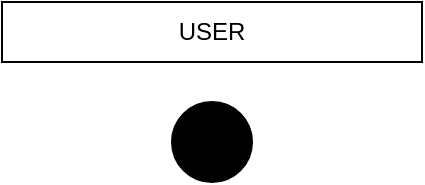 <mxfile version="28.0.9">
  <diagram name="페이지-1" id="cmNQqY4fNODx3zJD3F-q">
    <mxGraphModel dx="1426" dy="785" grid="1" gridSize="10" guides="1" tooltips="1" connect="1" arrows="1" fold="1" page="1" pageScale="1" pageWidth="827" pageHeight="1169" math="0" shadow="0">
      <root>
        <mxCell id="0" />
        <mxCell id="1" parent="0" />
        <mxCell id="LTnadlNP8tj5kBjjPHy1-12" value="USER" style="rounded=0;whiteSpace=wrap;html=1;" vertex="1" parent="1">
          <mxGeometry x="309" y="60" width="210" height="30" as="geometry" />
        </mxCell>
        <mxCell id="LTnadlNP8tj5kBjjPHy1-14" value="" style="ellipse;whiteSpace=wrap;html=1;aspect=fixed;fillColor=#000000;" vertex="1" parent="1">
          <mxGeometry x="394" y="110" width="40" height="40" as="geometry" />
        </mxCell>
      </root>
    </mxGraphModel>
  </diagram>
</mxfile>
